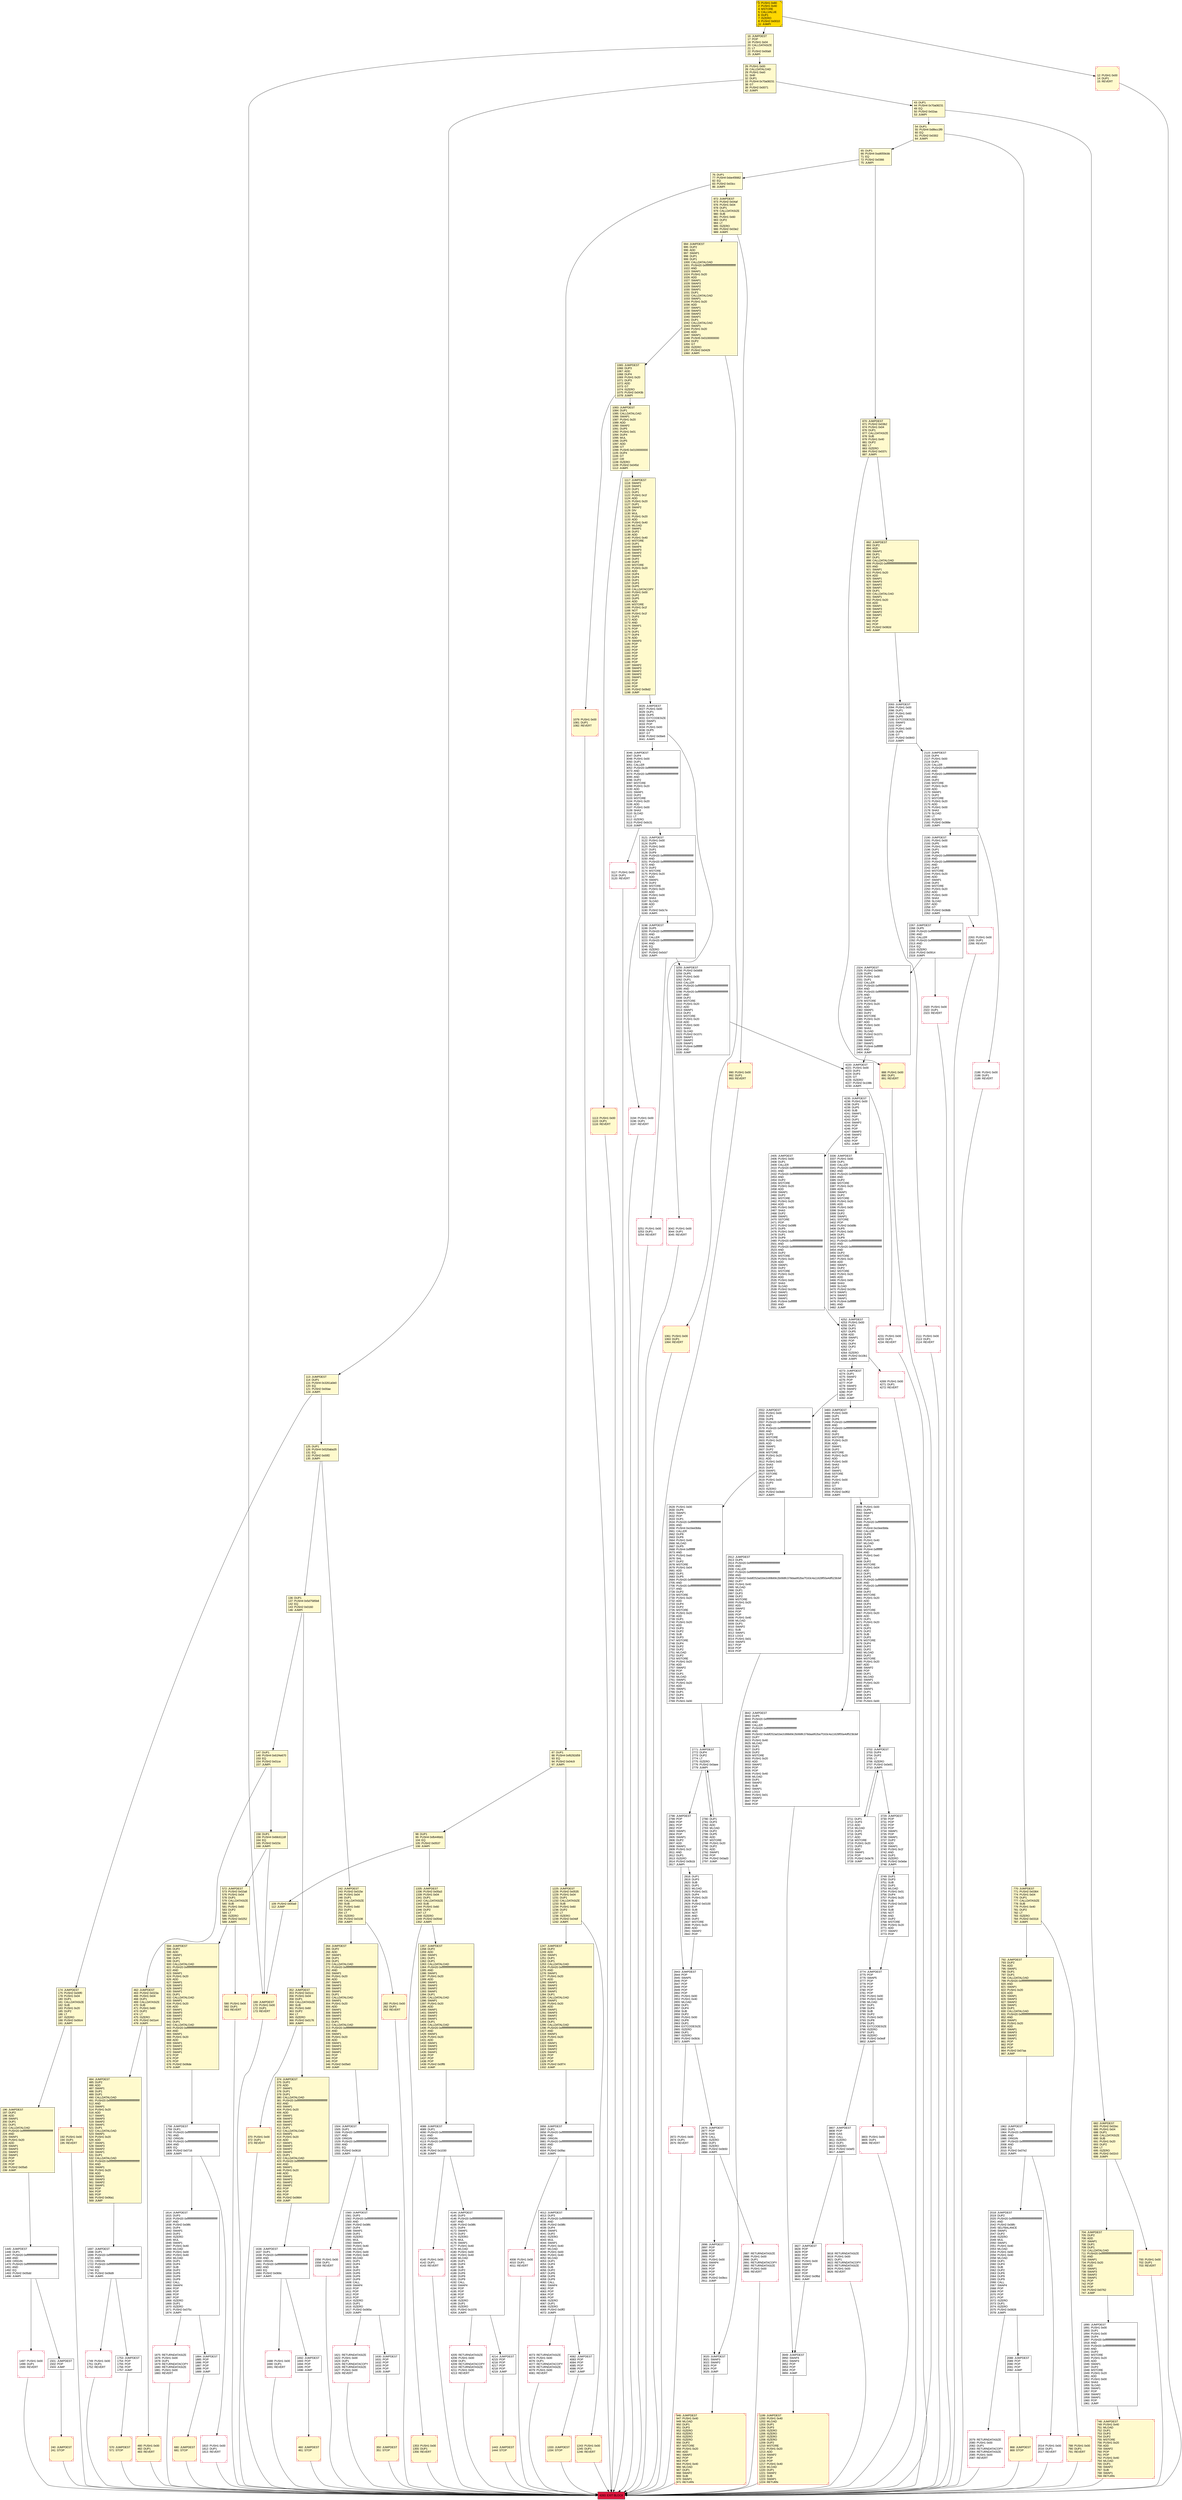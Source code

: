 digraph G {
bgcolor=transparent rankdir=UD;
node [shape=box style=filled color=black fillcolor=white fontname=arial fontcolor=black];
594 [label="594: JUMPDEST\l595: DUP2\l596: ADD\l597: SWAP1\l598: DUP1\l599: DUP1\l600: CALLDATALOAD\l601: PUSH20 0xffffffffffffffffffffffffffffffffffffffff\l622: AND\l623: SWAP1\l624: PUSH1 0x20\l626: ADD\l627: SWAP1\l628: SWAP3\l629: SWAP2\l630: SWAP1\l631: DUP1\l632: CALLDATALOAD\l633: SWAP1\l634: PUSH1 0x20\l636: ADD\l637: SWAP1\l638: SWAP3\l639: SWAP2\l640: SWAP1\l641: DUP1\l642: CALLDATALOAD\l643: PUSH20 0xffffffffffffffffffffffffffffffffffffffff\l664: AND\l665: SWAP1\l666: PUSH1 0x20\l668: ADD\l669: SWAP1\l670: SWAP3\l671: SWAP2\l672: SWAP1\l673: POP\l674: POP\l675: POP\l676: PUSH2 0x06de\l679: JUMP\l" fillcolor=lemonchiffon ];
2079 [label="2079: RETURNDATASIZE\l2080: PUSH1 0x00\l2082: DUP1\l2083: RETURNDATACOPY\l2084: RETURNDATASIZE\l2085: PUSH1 0x00\l2087: REVERT\l" shape=Msquare color=crimson ];
136 [label="136: DUP1\l137: PUSH4 0x5d7585b8\l142: EQ\l143: PUSH2 0x0160\l146: JUMPI\l" fillcolor=lemonchiffon ];
374 [label="374: JUMPDEST\l375: DUP2\l376: ADD\l377: SWAP1\l378: DUP1\l379: DUP1\l380: CALLDATALOAD\l381: PUSH20 0xffffffffffffffffffffffffffffffffffffffff\l402: AND\l403: SWAP1\l404: PUSH1 0x20\l406: ADD\l407: SWAP1\l408: SWAP3\l409: SWAP2\l410: SWAP1\l411: DUP1\l412: CALLDATALOAD\l413: SWAP1\l414: PUSH1 0x20\l416: ADD\l417: SWAP1\l418: SWAP3\l419: SWAP2\l420: SWAP1\l421: DUP1\l422: CALLDATALOAD\l423: PUSH20 0xffffffffffffffffffffffffffffffffffffffff\l444: AND\l445: SWAP1\l446: PUSH1 0x20\l448: ADD\l449: SWAP1\l450: SWAP3\l451: SWAP2\l452: SWAP1\l453: POP\l454: POP\l455: POP\l456: PUSH2 0x0664\l459: JUMP\l" fillcolor=lemonchiffon ];
2818 [label="2818: DUP1\l2819: DUP3\l2820: SUB\l2821: DUP1\l2822: MLOAD\l2823: PUSH1 0x01\l2825: DUP4\l2826: PUSH1 0x20\l2828: SUB\l2829: PUSH2 0x0100\l2832: EXP\l2833: SUB\l2834: NOT\l2835: AND\l2836: DUP2\l2837: MSTORE\l2838: PUSH1 0x20\l2840: ADD\l2841: SWAP2\l2842: POP\l" ];
4008 [label="4008: PUSH1 0x00\l4010: DUP1\l4011: REVERT\l" shape=Msquare color=crimson ];
4269 [label="4269: PUSH1 0x00\l4271: DUP1\l4272: REVERT\l" shape=Msquare color=crimson ];
1117 [label="1117: JUMPDEST\l1118: SWAP2\l1119: SWAP1\l1120: DUP1\l1121: DUP1\l1122: PUSH1 0x1f\l1124: ADD\l1125: PUSH1 0x20\l1127: DUP1\l1128: SWAP2\l1129: DIV\l1130: MUL\l1131: PUSH1 0x20\l1133: ADD\l1134: PUSH1 0x40\l1136: MLOAD\l1137: SWAP1\l1138: DUP2\l1139: ADD\l1140: PUSH1 0x40\l1142: MSTORE\l1143: DUP1\l1144: SWAP4\l1145: SWAP3\l1146: SWAP2\l1147: SWAP1\l1148: DUP2\l1149: DUP2\l1150: MSTORE\l1151: PUSH1 0x20\l1153: ADD\l1154: DUP4\l1155: DUP4\l1156: DUP1\l1157: DUP3\l1158: DUP5\l1159: CALLDATACOPY\l1160: PUSH1 0x00\l1162: DUP2\l1163: DUP5\l1164: ADD\l1165: MSTORE\l1166: PUSH1 0x1f\l1168: NOT\l1169: PUSH1 0x1f\l1171: DUP3\l1172: ADD\l1173: AND\l1174: SWAP1\l1175: POP\l1176: DUP1\l1177: DUP4\l1178: ADD\l1179: SWAP3\l1180: POP\l1181: POP\l1182: POP\l1183: POP\l1184: POP\l1185: POP\l1186: POP\l1187: SWAP2\l1188: SWAP3\l1189: SWAP2\l1190: SWAP3\l1191: SWAP1\l1192: POP\l1193: POP\l1194: POP\l1195: PUSH2 0x0bd2\l1198: JUMP\l" fillcolor=lemonchiffon ];
1630 [label="1630: JUMPDEST\l1631: POP\l1632: POP\l1633: POP\l1634: POP\l1635: JUMP\l" ];
1884 [label="1884: JUMPDEST\l1885: POP\l1886: POP\l1887: POP\l1888: POP\l1889: JUMP\l" ];
3251 [label="3251: PUSH1 0x00\l3253: DUP1\l3254: REVERT\l" shape=Msquare color=crimson ];
770 [label="770: JUMPDEST\l771: PUSH2 0x0364\l774: PUSH1 0x04\l776: DUP1\l777: CALLDATASIZE\l778: SUB\l779: PUSH1 0x40\l781: DUP2\l782: LT\l783: ISZERO\l784: PUSH2 0x0318\l787: JUMPI\l" fillcolor=lemonchiffon ];
352 [label="352: JUMPDEST\l353: PUSH2 0x01cc\l356: PUSH1 0x04\l358: DUP1\l359: CALLDATASIZE\l360: SUB\l361: PUSH1 0x60\l363: DUP2\l364: LT\l365: ISZERO\l366: PUSH2 0x0176\l369: JUMPI\l" fillcolor=lemonchiffon ];
1504 [label="1504: JUMPDEST\l1505: DUP1\l1506: PUSH20 0xffffffffffffffffffffffffffffffffffffffff\l1527: AND\l1528: ORIGIN\l1529: PUSH20 0xffffffffffffffffffffffffffffffffffffffff\l1550: AND\l1551: EQ\l1552: PUSH2 0x0618\l1555: JUMPI\l" ];
0 [label="0: PUSH1 0x80\l2: PUSH1 0x40\l4: MSTORE\l5: CALLVALUE\l6: DUP1\l7: ISZERO\l8: PUSH2 0x0010\l11: JUMPI\l" fillcolor=lemonchiffon shape=Msquare fillcolor=gold ];
700 [label="700: PUSH1 0x00\l702: DUP1\l703: REVERT\l" fillcolor=lemonchiffon shape=Msquare color=crimson ];
2115 [label="2115: JUMPDEST\l2116: DUP4\l2117: PUSH1 0x00\l2119: DUP1\l2120: CALLER\l2121: PUSH20 0xffffffffffffffffffffffffffffffffffffffff\l2142: AND\l2143: PUSH20 0xffffffffffffffffffffffffffffffffffffffff\l2164: AND\l2165: DUP2\l2166: MSTORE\l2167: PUSH1 0x20\l2169: ADD\l2170: SWAP1\l2171: DUP2\l2172: MSTORE\l2173: PUSH1 0x20\l2175: ADD\l2176: PUSH1 0x00\l2178: SHA3\l2179: SLOAD\l2180: LT\l2181: ISZERO\l2182: PUSH2 0x088e\l2185: JUMPI\l" ];
1335 [label="1335: JUMPDEST\l1336: PUSH2 0x05a3\l1339: PUSH1 0x04\l1341: DUP1\l1342: CALLDATASIZE\l1343: SUB\l1344: PUSH1 0x60\l1346: DUP2\l1347: LT\l1348: ISZERO\l1349: PUSH2 0x054d\l1352: JUMPI\l" fillcolor=lemonchiffon ];
4231 [label="4231: PUSH1 0x00\l4233: DUP1\l4234: REVERT\l" shape=Msquare color=crimson ];
2780 [label="2780: DUP1\l2781: DUP3\l2782: ADD\l2783: MLOAD\l2784: DUP2\l2785: DUP5\l2786: ADD\l2787: MSTORE\l2788: PUSH1 0x20\l2790: DUP2\l2791: ADD\l2792: SWAP1\l2793: POP\l2794: PUSH2 0x0ad3\l2797: JUMP\l" ];
65 [label="65: DUP1\l66: PUSH4 0xa9059cbb\l71: EQ\l72: PUSH2 0x0366\l75: JUMPI\l" fillcolor=lemonchiffon ];
2186 [label="2186: PUSH1 0x00\l2188: DUP1\l2189: REVERT\l" shape=Msquare color=crimson ];
3729 [label="3729: JUMPDEST\l3730: POP\l3731: POP\l3732: POP\l3733: POP\l3734: SWAP1\l3735: POP\l3736: SWAP1\l3737: DUP2\l3738: ADD\l3739: SWAP1\l3740: PUSH1 0x1f\l3742: AND\l3743: DUP1\l3744: ISZERO\l3745: PUSH2 0x0ebe\l3748: JUMPI\l" ];
109 [label="109: PUSH2 0x00a9\l112: JUMP\l" fillcolor=lemonchiffon ];
2018 [label="2018: JUMPDEST\l2019: DUP2\l2020: PUSH20 0xffffffffffffffffffffffffffffffffffffffff\l2041: AND\l2042: PUSH2 0x08fc\l2045: SELFBALANCE\l2046: SWAP1\l2047: DUP2\l2048: ISZERO\l2049: MUL\l2050: SWAP1\l2051: PUSH1 0x40\l2053: MLOAD\l2054: PUSH1 0x00\l2056: PUSH1 0x40\l2058: MLOAD\l2059: DUP1\l2060: DUP4\l2061: SUB\l2062: DUP2\l2063: DUP6\l2064: DUP9\l2065: DUP9\l2066: CALL\l2067: SWAP4\l2068: POP\l2069: POP\l2070: POP\l2071: POP\l2072: ISZERO\l2073: DUP1\l2074: ISZERO\l2075: PUSH2 0x0828\l2078: JUMPI\l" ];
3711 [label="3711: DUP1\l3712: DUP3\l3713: ADD\l3714: MLOAD\l3715: DUP2\l3716: DUP5\l3717: ADD\l3718: MSTORE\l3719: PUSH1 0x20\l3721: DUP2\l3722: ADD\l3723: SWAP1\l3724: POP\l3725: PUSH2 0x0e76\l3728: JUMP\l" ];
1758 [label="1758: JUMPDEST\l1759: DUP1\l1760: PUSH20 0xffffffffffffffffffffffffffffffffffffffff\l1781: AND\l1782: ORIGIN\l1783: PUSH20 0xffffffffffffffffffffffffffffffffffffffff\l1804: AND\l1805: EQ\l1806: PUSH2 0x0716\l1809: JUMPI\l" ];
994 [label="994: JUMPDEST\l995: DUP2\l996: ADD\l997: SWAP1\l998: DUP1\l999: DUP1\l1000: CALLDATALOAD\l1001: PUSH20 0xffffffffffffffffffffffffffffffffffffffff\l1022: AND\l1023: SWAP1\l1024: PUSH1 0x20\l1026: ADD\l1027: SWAP1\l1028: SWAP3\l1029: SWAP2\l1030: SWAP1\l1031: DUP1\l1032: CALLDATALOAD\l1033: SWAP1\l1034: PUSH1 0x20\l1036: ADD\l1037: SWAP1\l1038: SWAP3\l1039: SWAP2\l1040: SWAP1\l1041: DUP1\l1042: CALLDATALOAD\l1043: SWAP1\l1044: PUSH1 0x20\l1046: ADD\l1047: SWAP1\l1048: PUSH5 0x0100000000\l1054: DUP2\l1055: GT\l1056: ISZERO\l1057: PUSH2 0x0429\l1060: JUMPI\l" fillcolor=lemonchiffon ];
3774 [label="3774: JUMPDEST\l3775: POP\l3776: SWAP5\l3777: POP\l3778: POP\l3779: POP\l3780: POP\l3781: POP\l3782: PUSH1 0x00\l3784: PUSH1 0x40\l3786: MLOAD\l3787: DUP1\l3788: DUP4\l3789: SUB\l3790: DUP2\l3791: PUSH1 0x00\l3793: DUP8\l3794: DUP1\l3795: EXTCODESIZE\l3796: ISZERO\l3797: DUP1\l3798: ISZERO\l3799: PUSH2 0x0edf\l3802: JUMPI\l" ];
1443 [label="1443: JUMPDEST\l1444: STOP\l" fillcolor=lemonchiffon shape=Msquare color=crimson ];
1753 [label="1753: JUMPDEST\l1754: POP\l1755: POP\l1756: POP\l1757: JUMP\l" ];
4214 [label="4214: JUMPDEST\l4215: POP\l4216: POP\l4217: POP\l4218: POP\l4219: JUMP\l" ];
1688 [label="1688: PUSH1 0x00\l1690: DUP1\l1691: REVERT\l" shape=Msquare color=crimson ];
1225 [label="1225: JUMPDEST\l1226: PUSH2 0x0535\l1229: PUSH1 0x04\l1231: DUP1\l1232: CALLDATASIZE\l1233: SUB\l1234: PUSH1 0x60\l1236: DUP2\l1237: LT\l1238: ISZERO\l1239: PUSH2 0x04df\l1242: JUMPI\l" fillcolor=lemonchiffon ];
3336 [label="3336: JUMPDEST\l3337: PUSH1 0x00\l3339: DUP1\l3340: CALLER\l3341: PUSH20 0xffffffffffffffffffffffffffffffffffffffff\l3362: AND\l3363: PUSH20 0xffffffffffffffffffffffffffffffffffffffff\l3384: AND\l3385: DUP2\l3386: MSTORE\l3387: PUSH1 0x20\l3389: ADD\l3390: SWAP1\l3391: DUP2\l3392: MSTORE\l3393: PUSH1 0x20\l3395: ADD\l3396: PUSH1 0x00\l3398: SHA3\l3399: DUP2\l3400: SWAP1\l3401: SSTORE\l3402: POP\l3403: PUSH2 0x0d9b\l3406: DUP5\l3407: PUSH1 0x00\l3409: DUP1\l3410: DUP9\l3411: PUSH20 0xffffffffffffffffffffffffffffffffffffffff\l3432: AND\l3433: PUSH20 0xffffffffffffffffffffffffffffffffffffffff\l3454: AND\l3455: DUP2\l3456: MSTORE\l3457: PUSH1 0x20\l3459: ADD\l3460: SWAP1\l3461: DUP2\l3462: MSTORE\l3463: PUSH1 0x20\l3465: ADD\l3466: PUSH1 0x00\l3468: SHA3\l3469: SLOAD\l3470: PUSH2 0x109c\l3473: SWAP1\l3474: SWAP2\l3475: SWAP1\l3476: PUSH4 0xffffffff\l3481: AND\l3482: JUMP\l" ];
2896 [label="2896: JUMPDEST\l2897: POP\l2898: POP\l2899: POP\l2900: POP\l2901: PUSH1 0x00\l2903: SWAP4\l2904: POP\l2905: POP\l2906: POP\l2907: POP\l2908: PUSH2 0x0bcc\l2911: JUMP\l" ];
3827 [label="3827: JUMPDEST\l3828: POP\l3829: POP\l3830: POP\l3831: POP\l3832: PUSH1 0x00\l3834: SWAP3\l3835: POP\l3836: POP\l3837: POP\l3838: PUSH2 0x0f6d\l3841: JUMP\l" ];
680 [label="680: JUMPDEST\l681: STOP\l" fillcolor=lemonchiffon shape=Msquare color=crimson ];
3255 [label="3255: JUMPDEST\l3256: PUSH2 0x0d08\l3259: DUP5\l3260: PUSH1 0x00\l3262: DUP1\l3263: CALLER\l3264: PUSH20 0xffffffffffffffffffffffffffffffffffffffff\l3285: AND\l3286: PUSH20 0xffffffffffffffffffffffffffffffffffffffff\l3307: AND\l3308: DUP2\l3309: MSTORE\l3310: PUSH1 0x20\l3312: ADD\l3313: SWAP1\l3314: DUP2\l3315: MSTORE\l3316: PUSH1 0x20\l3318: ADD\l3319: PUSH1 0x00\l3321: SHA3\l3322: SLOAD\l3323: PUSH2 0x107c\l3326: SWAP1\l3327: SWAP2\l3328: SWAP1\l3329: PUSH4 0xffffffff\l3334: AND\l3335: JUMP\l" ];
98 [label="98: DUP1\l99: PUSH4 0xfb44fdd1\l104: EQ\l105: PUSH2 0x0537\l108: JUMPI\l" fillcolor=lemonchiffon ];
480 [label="480: PUSH1 0x00\l482: DUP1\l483: REVERT\l" fillcolor=lemonchiffon shape=Msquare color=crimson ];
3042 [label="3042: PUSH1 0x00\l3044: DUP1\l3045: REVERT\l" shape=Msquare color=crimson ];
1875 [label="1875: RETURNDATASIZE\l1876: PUSH1 0x00\l1878: DUP1\l1879: RETURNDATACOPY\l1880: RETURNDATASIZE\l1881: PUSH1 0x00\l1883: REVERT\l" shape=Msquare color=crimson ];
3483 [label="3483: JUMPDEST\l3484: PUSH1 0x00\l3486: DUP1\l3487: DUP8\l3488: PUSH20 0xffffffffffffffffffffffffffffffffffffffff\l3509: AND\l3510: PUSH20 0xffffffffffffffffffffffffffffffffffffffff\l3531: AND\l3532: DUP2\l3533: MSTORE\l3534: PUSH1 0x20\l3536: ADD\l3537: SWAP1\l3538: DUP2\l3539: MSTORE\l3540: PUSH1 0x20\l3542: ADD\l3543: PUSH1 0x00\l3545: SHA3\l3546: DUP2\l3547: SWAP1\l3548: SSTORE\l3549: POP\l3550: PUSH1 0x00\l3552: DUP2\l3553: GT\l3554: ISZERO\l3555: PUSH2 0x0f02\l3558: JUMPI\l" ];
682 [label="682: JUMPDEST\l683: PUSH2 0x02ec\l686: PUSH1 0x04\l688: DUP1\l689: CALLDATASIZE\l690: SUB\l691: PUSH1 0x20\l693: DUP2\l694: LT\l695: ISZERO\l696: PUSH2 0x02c0\l699: JUMPI\l" fillcolor=lemonchiffon ];
2912 [label="2912: JUMPDEST\l2913: DUP5\l2914: PUSH20 0xffffffffffffffffffffffffffffffffffffffff\l2935: AND\l2936: CALLER\l2937: PUSH20 0xffffffffffffffffffffffffffffffffffffffff\l2958: AND\l2959: PUSH32 0xddf252ad1be2c89b69c2b068fc378daa952ba7f163c4a11628f55a4df523b3ef\l2992: DUP7\l2993: PUSH1 0x40\l2995: MLOAD\l2996: DUP1\l2997: DUP3\l2998: DUP2\l2999: MSTORE\l3000: PUSH1 0x20\l3002: ADD\l3003: SWAP2\l3004: POP\l3005: POP\l3006: PUSH1 0x40\l3008: MLOAD\l3009: DUP1\l3010: SWAP2\l3011: SUB\l3012: SWAP1\l3013: LOG3\l3014: PUSH1 0x01\l3016: SWAP3\l3017: POP\l3018: POP\l3019: POP\l" ];
1621 [label="1621: RETURNDATASIZE\l1622: PUSH1 0x00\l1624: DUP1\l1625: RETURNDATACOPY\l1626: RETURNDATASIZE\l1627: PUSH1 0x00\l1629: REVERT\l" shape=Msquare color=crimson ];
76 [label="76: DUP1\l77: PUSH4 0xbe45fd62\l82: EQ\l83: PUSH2 0x03cc\l86: JUMPI\l" fillcolor=lemonchiffon ];
2093 [label="2093: JUMPDEST\l2094: PUSH1 0x00\l2096: DUP1\l2097: PUSH1 0x60\l2099: DUP5\l2100: EXTCODESIZE\l2101: SWAP2\l2102: POP\l2103: PUSH1 0x00\l2105: DUP5\l2106: GT\l2107: PUSH2 0x0843\l2110: JUMPI\l" ];
2190 [label="2190: JUMPDEST\l2191: PUSH1 0x00\l2193: DUP5\l2194: PUSH1 0x00\l2196: DUP1\l2197: DUP9\l2198: PUSH20 0xffffffffffffffffffffffffffffffffffffffff\l2219: AND\l2220: PUSH20 0xffffffffffffffffffffffffffffffffffffffff\l2241: AND\l2242: DUP2\l2243: MSTORE\l2244: PUSH1 0x20\l2246: ADD\l2247: SWAP1\l2248: DUP2\l2249: MSTORE\l2250: PUSH1 0x20\l2252: ADD\l2253: PUSH1 0x00\l2255: SHA3\l2256: SLOAD\l2257: ADD\l2258: GT\l2259: PUSH2 0x08db\l2262: JUMPI\l" ];
3121 [label="3121: JUMPDEST\l3122: PUSH1 0x00\l3124: DUP5\l3125: PUSH1 0x00\l3127: DUP1\l3128: DUP9\l3129: PUSH20 0xffffffffffffffffffffffffffffffffffffffff\l3150: AND\l3151: PUSH20 0xffffffffffffffffffffffffffffffffffffffff\l3172: AND\l3173: DUP2\l3174: MSTORE\l3175: PUSH1 0x20\l3177: ADD\l3178: SWAP1\l3179: DUP2\l3180: MSTORE\l3181: PUSH1 0x20\l3183: ADD\l3184: PUSH1 0x00\l3186: SHA3\l3187: SLOAD\l3188: ADD\l3189: GT\l3190: PUSH2 0x0c7e\l3193: JUMPI\l" ];
460 [label="460: JUMPDEST\l461: STOP\l" fillcolor=lemonchiffon shape=Msquare color=crimson ];
43 [label="43: DUP1\l44: PUSH4 0x70a08231\l49: EQ\l50: PUSH2 0x02aa\l53: JUMPI\l" fillcolor=lemonchiffon ];
2887 [label="2887: RETURNDATASIZE\l2888: PUSH1 0x00\l2890: DUP1\l2891: RETURNDATACOPY\l2892: RETURNDATASIZE\l2893: PUSH1 0x00\l2895: REVERT\l" shape=Msquare color=crimson ];
748 [label="748: JUMPDEST\l749: PUSH1 0x40\l751: MLOAD\l752: DUP1\l753: DUP3\l754: DUP2\l755: MSTORE\l756: PUSH1 0x20\l758: ADD\l759: SWAP2\l760: POP\l761: POP\l762: PUSH1 0x40\l764: MLOAD\l765: DUP1\l766: SWAP2\l767: SUB\l768: SWAP1\l769: RETURN\l" fillcolor=lemonchiffon shape=Msquare color=crimson ];
192 [label="192: PUSH1 0x00\l194: DUP1\l195: REVERT\l" fillcolor=lemonchiffon shape=Msquare color=crimson ];
3807 [label="3807: JUMPDEST\l3808: POP\l3809: GAS\l3810: CALL\l3811: ISZERO\l3812: DUP1\l3813: ISZERO\l3814: PUSH2 0x0ef3\l3817: JUMPI\l" ];
1697 [label="1697: JUMPDEST\l1698: DUP1\l1699: PUSH20 0xffffffffffffffffffffffffffffffffffffffff\l1720: AND\l1721: ORIGIN\l1722: PUSH20 0xffffffffffffffffffffffffffffffffffffffff\l1743: AND\l1744: EQ\l1745: PUSH2 0x06d9\l1748: JUMPI\l" ];
240 [label="240: JUMPDEST\l241: STOP\l" fillcolor=lemonchiffon shape=Msquare color=crimson ];
174 [label="174: JUMPDEST\l175: PUSH2 0x00f0\l178: PUSH1 0x04\l180: DUP1\l181: CALLDATASIZE\l182: SUB\l183: PUSH1 0x20\l185: DUP2\l186: LT\l187: ISZERO\l188: PUSH2 0x00c4\l191: JUMPI\l" fillcolor=lemonchiffon ];
870 [label="870: JUMPDEST\l871: PUSH2 0x03b2\l874: PUSH1 0x04\l876: DUP1\l877: CALLDATASIZE\l878: SUB\l879: PUSH1 0x40\l881: DUP2\l882: LT\l883: ISZERO\l884: PUSH2 0x037c\l887: JUMPI\l" fillcolor=lemonchiffon ];
2843 [label="2843: JUMPDEST\l2844: POP\l2845: SWAP5\l2846: POP\l2847: POP\l2848: POP\l2849: POP\l2850: POP\l2851: PUSH1 0x00\l2853: PUSH1 0x40\l2855: MLOAD\l2856: DUP1\l2857: DUP4\l2858: SUB\l2859: DUP2\l2860: PUSH1 0x00\l2862: DUP8\l2863: DUP1\l2864: EXTCODESIZE\l2865: ISZERO\l2866: DUP1\l2867: ISZERO\l2868: PUSH2 0x0b3c\l2871: JUMPI\l" ];
1749 [label="1749: PUSH1 0x00\l1751: DUP1\l1752: REVERT\l" shape=Msquare color=crimson ];
2263 [label="2263: PUSH1 0x00\l2265: DUP1\l2266: REVERT\l" shape=Msquare color=crimson ];
2405 [label="2405: JUMPDEST\l2406: PUSH1 0x00\l2408: DUP1\l2409: CALLER\l2410: PUSH20 0xffffffffffffffffffffffffffffffffffffffff\l2431: AND\l2432: PUSH20 0xffffffffffffffffffffffffffffffffffffffff\l2453: AND\l2454: DUP2\l2455: MSTORE\l2456: PUSH1 0x20\l2458: ADD\l2459: SWAP1\l2460: DUP2\l2461: MSTORE\l2462: PUSH1 0x20\l2464: ADD\l2465: PUSH1 0x00\l2467: SHA3\l2468: DUP2\l2469: SWAP1\l2470: SSTORE\l2471: POP\l2472: PUSH2 0x09f8\l2475: DUP5\l2476: PUSH1 0x00\l2478: DUP1\l2479: DUP9\l2480: PUSH20 0xffffffffffffffffffffffffffffffffffffffff\l2501: AND\l2502: PUSH20 0xffffffffffffffffffffffffffffffffffffffff\l2523: AND\l2524: DUP2\l2525: MSTORE\l2526: PUSH1 0x20\l2528: ADD\l2529: SWAP1\l2530: DUP2\l2531: MSTORE\l2532: PUSH1 0x20\l2534: ADD\l2535: PUSH1 0x00\l2537: SHA3\l2538: SLOAD\l2539: PUSH2 0x109c\l2542: SWAP1\l2543: SWAP2\l2544: SWAP1\l2545: PUSH4 0xffffffff\l2550: AND\l2551: JUMP\l" ];
4205 [label="4205: RETURNDATASIZE\l4206: PUSH1 0x00\l4208: DUP1\l4209: RETURNDATACOPY\l4210: RETURNDATASIZE\l4211: PUSH1 0x00\l4213: REVERT\l" shape=Msquare color=crimson ];
2876 [label="2876: JUMPDEST\l2877: POP\l2878: GAS\l2879: CALL\l2880: ISZERO\l2881: DUP1\l2882: ISZERO\l2883: PUSH2 0x0b50\l2886: JUMPI\l" ];
1497 [label="1497: PUSH1 0x00\l1499: DUP1\l1500: REVERT\l" shape=Msquare color=crimson ];
4144 [label="4144: JUMPDEST\l4145: DUP3\l4146: PUSH20 0xffffffffffffffffffffffffffffffffffffffff\l4167: AND\l4168: PUSH2 0x08fc\l4171: DUP4\l4172: SWAP1\l4173: DUP2\l4174: ISZERO\l4175: MUL\l4176: SWAP1\l4177: PUSH1 0x40\l4179: MLOAD\l4180: PUSH1 0x00\l4182: PUSH1 0x40\l4184: MLOAD\l4185: DUP1\l4186: DUP4\l4187: SUB\l4188: DUP2\l4189: DUP6\l4190: DUP9\l4191: DUP9\l4192: CALL\l4193: SWAP4\l4194: POP\l4195: POP\l4196: POP\l4197: POP\l4198: ISZERO\l4199: DUP1\l4200: ISZERO\l4201: PUSH2 0x1076\l4204: JUMPI\l" ];
26 [label="26: PUSH1 0x00\l28: CALLDATALOAD\l29: PUSH1 0xe0\l31: SHR\l32: DUP1\l33: PUSH4 0x70a08231\l38: GT\l39: PUSH2 0x0071\l42: JUMPI\l" fillcolor=lemonchiffon ];
264 [label="264: JUMPDEST\l265: DUP2\l266: ADD\l267: SWAP1\l268: DUP1\l269: DUP1\l270: CALLDATALOAD\l271: PUSH20 0xffffffffffffffffffffffffffffffffffffffff\l292: AND\l293: SWAP1\l294: PUSH1 0x20\l296: ADD\l297: SWAP1\l298: SWAP3\l299: SWAP2\l300: SWAP1\l301: DUP1\l302: CALLDATALOAD\l303: SWAP1\l304: PUSH1 0x20\l306: ADD\l307: SWAP1\l308: SWAP3\l309: SWAP2\l310: SWAP1\l311: DUP1\l312: CALLDATALOAD\l313: PUSH20 0xffffffffffffffffffffffffffffffffffffffff\l334: AND\l335: SWAP1\l336: PUSH1 0x20\l338: ADD\l339: SWAP1\l340: SWAP3\l341: SWAP2\l342: SWAP1\l343: POP\l344: POP\l345: POP\l346: PUSH2 0x05e0\l349: JUMP\l" fillcolor=lemonchiffon ];
1243 [label="1243: PUSH1 0x00\l1245: DUP1\l1246: REVERT\l" fillcolor=lemonchiffon shape=Msquare color=crimson ];
3803 [label="3803: PUSH1 0x00\l3805: DUP1\l3806: REVERT\l" shape=Msquare color=crimson ];
1692 [label="1692: JUMPDEST\l1693: POP\l1694: POP\l1695: POP\l1696: JUMP\l" ];
990 [label="990: PUSH1 0x00\l992: DUP1\l993: REVERT\l" fillcolor=lemonchiffon shape=Msquare color=crimson ];
2014 [label="2014: PUSH1 0x00\l2016: DUP1\l2017: REVERT\l" shape=Msquare color=crimson ];
3949 [label="3949: JUMPDEST\l3950: SWAP4\l3951: SWAP3\l3952: POP\l3953: POP\l3954: POP\l3955: JUMP\l" ];
3046 [label="3046: JUMPDEST\l3047: DUP4\l3048: PUSH1 0x00\l3050: DUP1\l3051: CALLER\l3052: PUSH20 0xffffffffffffffffffffffffffffffffffffffff\l3073: AND\l3074: PUSH20 0xffffffffffffffffffffffffffffffffffffffff\l3095: AND\l3096: DUP2\l3097: MSTORE\l3098: PUSH1 0x20\l3100: ADD\l3101: SWAP1\l3102: DUP2\l3103: MSTORE\l3104: PUSH1 0x20\l3106: ADD\l3107: PUSH1 0x00\l3109: SHA3\l3110: SLOAD\l3111: LT\l3112: ISZERO\l3113: PUSH2 0x0c31\l3116: JUMPI\l" ];
4012 [label="4012: JUMPDEST\l4013: DUP3\l4014: PUSH20 0xffffffffffffffffffffffffffffffffffffffff\l4035: AND\l4036: PUSH2 0x08fc\l4039: DUP4\l4040: SWAP1\l4041: DUP2\l4042: ISZERO\l4043: MUL\l4044: SWAP1\l4045: PUSH1 0x40\l4047: MLOAD\l4048: PUSH1 0x00\l4050: PUSH1 0x40\l4052: MLOAD\l4053: DUP1\l4054: DUP4\l4055: SUB\l4056: DUP2\l4057: DUP6\l4058: DUP9\l4059: DUP9\l4060: CALL\l4061: SWAP4\l4062: POP\l4063: POP\l4064: POP\l4065: POP\l4066: ISZERO\l4067: DUP1\l4068: ISZERO\l4069: PUSH2 0x0ff2\l4072: JUMPI\l" ];
572 [label="572: JUMPDEST\l573: PUSH2 0x02a8\l576: PUSH1 0x04\l578: DUP1\l579: CALLDATASIZE\l580: SUB\l581: PUSH1 0x60\l583: DUP2\l584: LT\l585: ISZERO\l586: PUSH2 0x0252\l589: JUMPI\l" fillcolor=lemonchiffon ];
147 [label="147: DUP1\l148: PUSH4 0x61f4e670\l153: EQ\l154: PUSH2 0x01ce\l157: JUMPI\l" fillcolor=lemonchiffon ];
1061 [label="1061: PUSH1 0x00\l1063: DUP1\l1064: REVERT\l" fillcolor=lemonchiffon shape=Msquare color=crimson ];
4220 [label="4220: JUMPDEST\l4221: PUSH1 0x00\l4223: DUP3\l4224: DUP3\l4225: GT\l4226: ISZERO\l4227: PUSH2 0x108b\l4230: JUMPI\l" ];
113 [label="113: JUMPDEST\l114: DUP1\l115: PUSH4 0x3261a0e0\l120: EQ\l121: PUSH2 0x00ae\l124: JUMPI\l" fillcolor=lemonchiffon ];
3117 [label="3117: PUSH1 0x00\l3119: DUP1\l3120: REVERT\l" shape=Msquare color=crimson ];
704 [label="704: JUMPDEST\l705: DUP2\l706: ADD\l707: SWAP1\l708: DUP1\l709: DUP1\l710: CALLDATALOAD\l711: PUSH20 0xffffffffffffffffffffffffffffffffffffffff\l732: AND\l733: SWAP1\l734: PUSH1 0x20\l736: ADD\l737: SWAP1\l738: SWAP3\l739: SWAP2\l740: SWAP1\l741: POP\l742: POP\l743: POP\l744: PUSH2 0x0762\l747: JUMP\l" fillcolor=lemonchiffon ];
4140 [label="4140: PUSH1 0x00\l4142: DUP1\l4143: REVERT\l" shape=Msquare color=crimson ];
946 [label="946: JUMPDEST\l947: PUSH1 0x40\l949: MLOAD\l950: DUP1\l951: DUP3\l952: ISZERO\l953: ISZERO\l954: ISZERO\l955: ISZERO\l956: DUP2\l957: MSTORE\l958: PUSH1 0x20\l960: ADD\l961: SWAP2\l962: POP\l963: POP\l964: PUSH1 0x40\l966: MLOAD\l967: DUP1\l968: SWAP2\l969: SUB\l970: SWAP1\l971: RETURN\l" fillcolor=lemonchiffon shape=Msquare color=crimson ];
2267 [label="2267: JUMPDEST\l2268: DUP5\l2269: PUSH20 0xffffffffffffffffffffffffffffffffffffffff\l2290: AND\l2291: CALLER\l2292: PUSH20 0xffffffffffffffffffffffffffffffffffffffff\l2313: AND\l2314: EQ\l2315: ISZERO\l2316: PUSH2 0x0914\l2319: JUMPI\l" ];
1199 [label="1199: JUMPDEST\l1200: PUSH1 0x40\l1202: MLOAD\l1203: DUP1\l1204: DUP3\l1205: ISZERO\l1206: ISZERO\l1207: ISZERO\l1208: ISZERO\l1209: DUP2\l1210: MSTORE\l1211: PUSH1 0x20\l1213: ADD\l1214: SWAP2\l1215: POP\l1216: POP\l1217: PUSH1 0x40\l1219: MLOAD\l1220: DUP1\l1221: SWAP2\l1222: SUB\l1223: SWAP1\l1224: RETURN\l" fillcolor=lemonchiffon shape=Msquare color=crimson ];
1079 [label="1079: PUSH1 0x00\l1081: DUP1\l1082: REVERT\l" fillcolor=lemonchiffon shape=Msquare color=crimson ];
158 [label="158: DUP1\l159: PUSH4 0x68c6116f\l164: EQ\l165: PUSH2 0x023c\l168: JUMPI\l" fillcolor=lemonchiffon ];
792 [label="792: JUMPDEST\l793: DUP2\l794: ADD\l795: SWAP1\l796: DUP1\l797: DUP1\l798: CALLDATALOAD\l799: PUSH20 0xffffffffffffffffffffffffffffffffffffffff\l820: AND\l821: SWAP1\l822: PUSH1 0x20\l824: ADD\l825: SWAP1\l826: SWAP3\l827: SWAP2\l828: SWAP1\l829: DUP1\l830: CALLDATALOAD\l831: PUSH20 0xffffffffffffffffffffffffffffffffffffffff\l852: AND\l853: SWAP1\l854: PUSH1 0x20\l856: ADD\l857: SWAP1\l858: SWAP3\l859: SWAP2\l860: SWAP1\l861: POP\l862: POP\l863: POP\l864: PUSH2 0x07aa\l867: JUMP\l" fillcolor=lemonchiffon ];
2872 [label="2872: PUSH1 0x00\l2874: DUP1\l2875: REVERT\l" shape=Msquare color=crimson ];
16 [label="16: JUMPDEST\l17: POP\l18: PUSH1 0x04\l20: CALLDATASIZE\l21: LT\l22: PUSH2 0x00a9\l25: JUMPI\l" fillcolor=lemonchiffon ];
2111 [label="2111: PUSH1 0x00\l2113: DUP1\l2114: REVERT\l" shape=Msquare color=crimson ];
1333 [label="1333: JUMPDEST\l1334: STOP\l" fillcolor=lemonchiffon shape=Msquare color=crimson ];
242 [label="242: JUMPDEST\l243: PUSH2 0x015e\l246: PUSH1 0x04\l248: DUP1\l249: CALLDATASIZE\l250: SUB\l251: PUSH1 0x60\l253: DUP2\l254: LT\l255: ISZERO\l256: PUSH2 0x0108\l259: JUMPI\l" fillcolor=lemonchiffon ];
260 [label="260: PUSH1 0x00\l262: DUP1\l263: REVERT\l" fillcolor=lemonchiffon shape=Msquare color=crimson ];
3702 [label="3702: JUMPDEST\l3703: DUP4\l3704: DUP2\l3705: LT\l3706: ISZERO\l3707: PUSH2 0x0e91\l3710: JUMPI\l" ];
169 [label="169: JUMPDEST\l170: PUSH1 0x00\l172: DUP1\l173: REVERT\l" fillcolor=lemonchiffon shape=Msquare color=crimson ];
3956 [label="3956: JUMPDEST\l3957: DUP1\l3958: PUSH20 0xffffffffffffffffffffffffffffffffffffffff\l3979: AND\l3980: ORIGIN\l3981: PUSH20 0xffffffffffffffffffffffffffffffffffffffff\l4002: AND\l4003: EQ\l4004: PUSH2 0x0fac\l4007: JUMPI\l" ];
2771 [label="2771: JUMPDEST\l2772: DUP4\l2773: DUP2\l2774: LT\l2775: ISZERO\l2776: PUSH2 0x0aee\l2779: JUMPI\l" ];
12 [label="12: PUSH1 0x00\l14: DUP1\l15: REVERT\l" fillcolor=lemonchiffon shape=Msquare color=crimson ];
570 [label="570: JUMPDEST\l571: STOP\l" fillcolor=lemonchiffon shape=Msquare color=crimson ];
3749 [label="3749: DUP1\l3750: DUP3\l3751: SUB\l3752: DUP1\l3753: MLOAD\l3754: PUSH1 0x01\l3756: DUP4\l3757: PUSH1 0x20\l3759: SUB\l3760: PUSH2 0x0100\l3763: EXP\l3764: SUB\l3765: NOT\l3766: AND\l3767: DUP2\l3768: MSTORE\l3769: PUSH1 0x20\l3771: ADD\l3772: SWAP2\l3773: POP\l" ];
2320 [label="2320: PUSH1 0x00\l2322: DUP1\l2323: REVERT\l" shape=Msquare color=crimson ];
1810 [label="1810: PUSH1 0x00\l1812: DUP1\l1813: REVERT\l" shape=Msquare color=crimson ];
788 [label="788: PUSH1 0x00\l790: DUP1\l791: REVERT\l" fillcolor=lemonchiffon shape=Msquare color=crimson ];
1556 [label="1556: PUSH1 0x00\l1558: DUP1\l1559: REVERT\l" shape=Msquare color=crimson ];
87 [label="87: DUP1\l88: PUSH4 0xf6292d59\l93: EQ\l94: PUSH2 0x04c9\l97: JUMPI\l" fillcolor=lemonchiffon ];
3842 [label="3842: JUMPDEST\l3843: DUP5\l3844: PUSH20 0xffffffffffffffffffffffffffffffffffffffff\l3865: AND\l3866: CALLER\l3867: PUSH20 0xffffffffffffffffffffffffffffffffffffffff\l3888: AND\l3889: PUSH32 0xddf252ad1be2c89b69c2b068fc378daa952ba7f163c4a11628f55a4df523b3ef\l3922: DUP7\l3923: PUSH1 0x40\l3925: MLOAD\l3926: DUP1\l3927: DUP3\l3928: DUP2\l3929: MSTORE\l3930: PUSH1 0x20\l3932: ADD\l3933: SWAP2\l3934: POP\l3935: POP\l3936: PUSH1 0x40\l3938: MLOAD\l3939: DUP1\l3940: SWAP2\l3941: SUB\l3942: SWAP1\l3943: LOG3\l3944: PUSH1 0x01\l3946: SWAP2\l3947: POP\l3948: POP\l" ];
4283 [label="4283: EXIT BLOCK\l" fillcolor=crimson ];
462 [label="462: JUMPDEST\l463: PUSH2 0x023a\l466: PUSH1 0x04\l468: DUP1\l469: CALLDATASIZE\l470: SUB\l471: PUSH1 0x60\l473: DUP2\l474: LT\l475: ISZERO\l476: PUSH2 0x01e4\l479: JUMPI\l" fillcolor=lemonchiffon ];
4082 [label="4082: JUMPDEST\l4083: POP\l4084: POP\l4085: POP\l4086: POP\l4087: JUMP\l" ];
892 [label="892: JUMPDEST\l893: DUP2\l894: ADD\l895: SWAP1\l896: DUP1\l897: DUP1\l898: CALLDATALOAD\l899: PUSH20 0xffffffffffffffffffffffffffffffffffffffff\l920: AND\l921: SWAP1\l922: PUSH1 0x20\l924: ADD\l925: SWAP1\l926: SWAP3\l927: SWAP2\l928: SWAP1\l929: DUP1\l930: CALLDATALOAD\l931: SWAP1\l932: PUSH1 0x20\l934: ADD\l935: SWAP1\l936: SWAP3\l937: SWAP2\l938: SWAP1\l939: POP\l940: POP\l941: POP\l942: PUSH2 0x082d\l945: JUMP\l" fillcolor=lemonchiffon ];
972 [label="972: JUMPDEST\l973: PUSH2 0x04af\l976: PUSH1 0x04\l978: DUP1\l979: CALLDATASIZE\l980: SUB\l981: PUSH1 0x60\l983: DUP2\l984: LT\l985: ISZERO\l986: PUSH2 0x03e2\l989: JUMPI\l" fillcolor=lemonchiffon ];
2088 [label="2088: JUMPDEST\l2089: POP\l2090: POP\l2091: POP\l2092: JUMP\l" ];
350 [label="350: JUMPDEST\l351: STOP\l" fillcolor=lemonchiffon shape=Msquare color=crimson ];
370 [label="370: PUSH1 0x00\l372: DUP1\l373: REVERT\l" fillcolor=lemonchiffon shape=Msquare color=crimson ];
196 [label="196: JUMPDEST\l197: DUP2\l198: ADD\l199: SWAP1\l200: DUP1\l201: DUP1\l202: CALLDATALOAD\l203: PUSH20 0xffffffffffffffffffffffffffffffffffffffff\l224: AND\l225: SWAP1\l226: PUSH1 0x20\l228: ADD\l229: SWAP1\l230: SWAP3\l231: SWAP2\l232: SWAP1\l233: POP\l234: POP\l235: POP\l236: PUSH2 0x05a5\l239: JUMP\l" fillcolor=lemonchiffon ];
1065 [label="1065: JUMPDEST\l1066: DUP3\l1067: ADD\l1068: DUP4\l1069: PUSH1 0x20\l1071: DUP3\l1072: ADD\l1073: GT\l1074: ISZERO\l1075: PUSH2 0x043b\l1078: JUMPI\l" fillcolor=lemonchiffon ];
4088 [label="4088: JUMPDEST\l4089: DUP1\l4090: PUSH20 0xffffffffffffffffffffffffffffffffffffffff\l4111: AND\l4112: ORIGIN\l4113: PUSH20 0xffffffffffffffffffffffffffffffffffffffff\l4134: AND\l4135: EQ\l4136: PUSH2 0x1030\l4139: JUMPI\l" ];
54 [label="54: DUP1\l55: PUSH4 0x8fecc3f9\l60: EQ\l61: PUSH2 0x0302\l64: JUMPI\l" fillcolor=lemonchiffon ];
888 [label="888: PUSH1 0x00\l890: DUP1\l891: REVERT\l" fillcolor=lemonchiffon shape=Msquare color=crimson ];
3194 [label="3194: PUSH1 0x00\l3196: DUP1\l3197: REVERT\l" shape=Msquare color=crimson ];
4235 [label="4235: JUMPDEST\l4236: PUSH1 0x00\l4238: DUP3\l4239: DUP5\l4240: SUB\l4241: SWAP1\l4242: POP\l4243: DUP1\l4244: SWAP2\l4245: POP\l4246: POP\l4247: SWAP3\l4248: SWAP2\l4249: POP\l4250: POP\l4251: JUMP\l" ];
4273 [label="4273: JUMPDEST\l4274: DUP1\l4275: SWAP2\l4276: POP\l4277: POP\l4278: SWAP3\l4279: SWAP2\l4280: POP\l4281: POP\l4282: JUMP\l" ];
484 [label="484: JUMPDEST\l485: DUP2\l486: ADD\l487: SWAP1\l488: DUP1\l489: DUP1\l490: CALLDATALOAD\l491: PUSH20 0xffffffffffffffffffffffffffffffffffffffff\l512: AND\l513: SWAP1\l514: PUSH1 0x20\l516: ADD\l517: SWAP1\l518: SWAP3\l519: SWAP2\l520: SWAP1\l521: DUP1\l522: CALLDATALOAD\l523: SWAP1\l524: PUSH1 0x20\l526: ADD\l527: SWAP1\l528: SWAP3\l529: SWAP2\l530: SWAP1\l531: DUP1\l532: CALLDATALOAD\l533: PUSH20 0xffffffffffffffffffffffffffffffffffffffff\l554: AND\l555: SWAP1\l556: PUSH1 0x20\l558: ADD\l559: SWAP1\l560: SWAP3\l561: SWAP2\l562: SWAP1\l563: POP\l564: POP\l565: POP\l566: PUSH2 0x06a1\l569: JUMP\l" fillcolor=lemonchiffon ];
1083 [label="1083: JUMPDEST\l1084: DUP1\l1085: CALLDATALOAD\l1086: SWAP1\l1087: PUSH1 0x20\l1089: ADD\l1090: SWAP2\l1091: DUP5\l1092: PUSH1 0x01\l1094: DUP4\l1095: MUL\l1096: DUP5\l1097: ADD\l1098: GT\l1099: PUSH5 0x0100000000\l1105: DUP4\l1106: GT\l1107: OR\l1108: ISZERO\l1109: PUSH2 0x045d\l1112: JUMPI\l" fillcolor=lemonchiffon ];
125 [label="125: DUP1\l126: PUSH4 0x520aba35\l131: EQ\l132: PUSH2 0x00f2\l135: JUMPI\l" fillcolor=lemonchiffon ];
1962 [label="1962: JUMPDEST\l1963: DUP1\l1964: PUSH20 0xffffffffffffffffffffffffffffffffffffffff\l1985: AND\l1986: ORIGIN\l1987: PUSH20 0xffffffffffffffffffffffffffffffffffffffff\l2008: AND\l2009: EQ\l2010: PUSH2 0x07e2\l2013: JUMPI\l" ];
1636 [label="1636: JUMPDEST\l1637: DUP1\l1638: PUSH20 0xffffffffffffffffffffffffffffffffffffffff\l1659: AND\l1660: ORIGIN\l1661: PUSH20 0xffffffffffffffffffffffffffffffffffffffff\l1682: AND\l1683: EQ\l1684: PUSH2 0x069c\l1687: JUMPI\l" ];
2552 [label="2552: JUMPDEST\l2553: PUSH1 0x00\l2555: DUP1\l2556: DUP8\l2557: PUSH20 0xffffffffffffffffffffffffffffffffffffffff\l2578: AND\l2579: PUSH20 0xffffffffffffffffffffffffffffffffffffffff\l2600: AND\l2601: DUP2\l2602: MSTORE\l2603: PUSH1 0x20\l2605: ADD\l2606: SWAP1\l2607: DUP2\l2608: MSTORE\l2609: PUSH1 0x20\l2611: ADD\l2612: PUSH1 0x00\l2614: SHA3\l2615: DUP2\l2616: SWAP1\l2617: SSTORE\l2618: POP\l2619: PUSH1 0x00\l2621: DUP3\l2622: GT\l2623: ISZERO\l2624: PUSH2 0x0b60\l2627: JUMPI\l" ];
3559 [label="3559: PUSH1 0x00\l3561: DUP6\l3562: SWAP1\l3563: POP\l3564: DUP1\l3565: PUSH20 0xffffffffffffffffffffffffffffffffffffffff\l3586: AND\l3587: PUSH4 0xc0ee0b8a\l3592: CALLER\l3593: DUP8\l3594: DUP8\l3595: PUSH1 0x40\l3597: MLOAD\l3598: DUP5\l3599: PUSH4 0xffffffff\l3604: AND\l3605: PUSH1 0xe0\l3607: SHL\l3608: DUP2\l3609: MSTORE\l3610: PUSH1 0x04\l3612: ADD\l3613: DUP1\l3614: DUP5\l3615: PUSH20 0xffffffffffffffffffffffffffffffffffffffff\l3636: AND\l3637: PUSH20 0xffffffffffffffffffffffffffffffffffffffff\l3658: AND\l3659: DUP2\l3660: MSTORE\l3661: PUSH1 0x20\l3663: ADD\l3664: DUP4\l3665: DUP2\l3666: MSTORE\l3667: PUSH1 0x20\l3669: ADD\l3670: DUP1\l3671: PUSH1 0x20\l3673: ADD\l3674: DUP3\l3675: DUP2\l3676: SUB\l3677: DUP3\l3678: MSTORE\l3679: DUP4\l3680: DUP2\l3681: DUP2\l3682: MLOAD\l3683: DUP2\l3684: MSTORE\l3685: PUSH1 0x20\l3687: ADD\l3688: SWAP2\l3689: POP\l3690: DUP1\l3691: MLOAD\l3692: SWAP1\l3693: PUSH1 0x20\l3695: ADD\l3696: SWAP1\l3697: DUP1\l3698: DUP4\l3699: DUP4\l3700: PUSH1 0x00\l" ];
1353 [label="1353: PUSH1 0x00\l1355: DUP1\l1356: REVERT\l" fillcolor=lemonchiffon shape=Msquare color=crimson ];
2628 [label="2628: PUSH1 0x00\l2630: DUP6\l2631: SWAP1\l2632: POP\l2633: DUP1\l2634: PUSH20 0xffffffffffffffffffffffffffffffffffffffff\l2655: AND\l2656: PUSH4 0xc0ee0b8a\l2661: CALLER\l2662: DUP8\l2663: DUP6\l2664: PUSH1 0x40\l2666: MLOAD\l2667: DUP5\l2668: PUSH4 0xffffffff\l2673: AND\l2674: PUSH1 0xe0\l2676: SHL\l2677: DUP2\l2678: MSTORE\l2679: PUSH1 0x04\l2681: ADD\l2682: DUP1\l2683: DUP5\l2684: PUSH20 0xffffffffffffffffffffffffffffffffffffffff\l2705: AND\l2706: PUSH20 0xffffffffffffffffffffffffffffffffffffffff\l2727: AND\l2728: DUP2\l2729: MSTORE\l2730: PUSH1 0x20\l2732: ADD\l2733: DUP4\l2734: DUP2\l2735: MSTORE\l2736: PUSH1 0x20\l2738: ADD\l2739: DUP1\l2740: PUSH1 0x20\l2742: ADD\l2743: DUP3\l2744: DUP2\l2745: SUB\l2746: DUP3\l2747: MSTORE\l2748: DUP4\l2749: DUP2\l2750: DUP2\l2751: MLOAD\l2752: DUP2\l2753: MSTORE\l2754: PUSH1 0x20\l2756: ADD\l2757: SWAP2\l2758: POP\l2759: DUP1\l2760: MLOAD\l2761: SWAP1\l2762: PUSH1 0x20\l2764: ADD\l2765: SWAP1\l2766: DUP1\l2767: DUP4\l2768: DUP4\l2769: PUSH1 0x00\l" ];
1560 [label="1560: JUMPDEST\l1561: DUP3\l1562: PUSH20 0xffffffffffffffffffffffffffffffffffffffff\l1583: AND\l1584: PUSH2 0x08fc\l1587: DUP4\l1588: SWAP1\l1589: DUP2\l1590: ISZERO\l1591: MUL\l1592: SWAP1\l1593: PUSH1 0x40\l1595: MLOAD\l1596: PUSH1 0x00\l1598: PUSH1 0x40\l1600: MLOAD\l1601: DUP1\l1602: DUP4\l1603: SUB\l1604: DUP2\l1605: DUP6\l1606: DUP9\l1607: DUP9\l1608: CALL\l1609: SWAP4\l1610: POP\l1611: POP\l1612: POP\l1613: POP\l1614: ISZERO\l1615: DUP1\l1616: ISZERO\l1617: PUSH2 0x065e\l1620: JUMPI\l" ];
4252 [label="4252: JUMPDEST\l4253: PUSH1 0x00\l4255: DUP1\l4256: DUP3\l4257: DUP5\l4258: ADD\l4259: SWAP1\l4260: POP\l4261: DUP4\l4262: DUP2\l4263: LT\l4264: ISZERO\l4265: PUSH2 0x10b1\l4268: JUMPI\l" ];
2798 [label="2798: JUMPDEST\l2799: POP\l2800: POP\l2801: POP\l2802: POP\l2803: SWAP1\l2804: POP\l2805: SWAP1\l2806: DUP2\l2807: ADD\l2808: SWAP1\l2809: PUSH1 0x1f\l2811: AND\l2812: DUP1\l2813: ISZERO\l2814: PUSH2 0x0b1b\l2817: JUMPI\l" ];
1247 [label="1247: JUMPDEST\l1248: DUP2\l1249: ADD\l1250: SWAP1\l1251: DUP1\l1252: DUP1\l1253: CALLDATALOAD\l1254: PUSH20 0xffffffffffffffffffffffffffffffffffffffff\l1275: AND\l1276: SWAP1\l1277: PUSH1 0x20\l1279: ADD\l1280: SWAP1\l1281: SWAP3\l1282: SWAP2\l1283: SWAP1\l1284: DUP1\l1285: CALLDATALOAD\l1286: SWAP1\l1287: PUSH1 0x20\l1289: ADD\l1290: SWAP1\l1291: SWAP3\l1292: SWAP2\l1293: SWAP1\l1294: DUP1\l1295: CALLDATALOAD\l1296: PUSH20 0xffffffffffffffffffffffffffffffffffffffff\l1317: AND\l1318: SWAP1\l1319: PUSH1 0x20\l1321: ADD\l1322: SWAP1\l1323: SWAP3\l1324: SWAP2\l1325: SWAP1\l1326: POP\l1327: POP\l1328: POP\l1329: PUSH2 0x0f74\l1332: JUMP\l" fillcolor=lemonchiffon ];
590 [label="590: PUSH1 0x00\l592: DUP1\l593: REVERT\l" fillcolor=lemonchiffon shape=Msquare color=crimson ];
868 [label="868: JUMPDEST\l869: STOP\l" fillcolor=lemonchiffon shape=Msquare color=crimson ];
1357 [label="1357: JUMPDEST\l1358: DUP2\l1359: ADD\l1360: SWAP1\l1361: DUP1\l1362: DUP1\l1363: CALLDATALOAD\l1364: PUSH20 0xffffffffffffffffffffffffffffffffffffffff\l1385: AND\l1386: SWAP1\l1387: PUSH1 0x20\l1389: ADD\l1390: SWAP1\l1391: SWAP3\l1392: SWAP2\l1393: SWAP1\l1394: DUP1\l1395: CALLDATALOAD\l1396: SWAP1\l1397: PUSH1 0x20\l1399: ADD\l1400: SWAP1\l1401: SWAP3\l1402: SWAP2\l1403: SWAP1\l1404: DUP1\l1405: CALLDATALOAD\l1406: PUSH20 0xffffffffffffffffffffffffffffffffffffffff\l1427: AND\l1428: SWAP1\l1429: PUSH1 0x20\l1431: ADD\l1432: SWAP1\l1433: SWAP3\l1434: SWAP2\l1435: SWAP1\l1436: POP\l1437: POP\l1438: POP\l1439: PUSH2 0x0ff8\l1442: JUMP\l" fillcolor=lemonchiffon ];
1814 [label="1814: JUMPDEST\l1815: DUP3\l1816: PUSH20 0xffffffffffffffffffffffffffffffffffffffff\l1837: AND\l1838: PUSH2 0x08fc\l1841: DUP4\l1842: SWAP1\l1843: DUP2\l1844: ISZERO\l1845: MUL\l1846: SWAP1\l1847: PUSH1 0x40\l1849: MLOAD\l1850: PUSH1 0x00\l1852: PUSH1 0x40\l1854: MLOAD\l1855: DUP1\l1856: DUP4\l1857: SUB\l1858: DUP2\l1859: DUP6\l1860: DUP9\l1861: DUP9\l1862: CALL\l1863: SWAP4\l1864: POP\l1865: POP\l1866: POP\l1867: POP\l1868: ISZERO\l1869: DUP1\l1870: ISZERO\l1871: PUSH2 0x075c\l1874: JUMPI\l" ];
2324 [label="2324: JUMPDEST\l2325: PUSH2 0x0965\l2328: DUP5\l2329: PUSH1 0x00\l2331: DUP1\l2332: CALLER\l2333: PUSH20 0xffffffffffffffffffffffffffffffffffffffff\l2354: AND\l2355: PUSH20 0xffffffffffffffffffffffffffffffffffffffff\l2376: AND\l2377: DUP2\l2378: MSTORE\l2379: PUSH1 0x20\l2381: ADD\l2382: SWAP1\l2383: DUP2\l2384: MSTORE\l2385: PUSH1 0x20\l2387: ADD\l2388: PUSH1 0x00\l2390: SHA3\l2391: SLOAD\l2392: PUSH2 0x107c\l2395: SWAP1\l2396: SWAP2\l2397: SWAP1\l2398: PUSH4 0xffffffff\l2403: AND\l2404: JUMP\l" ];
3818 [label="3818: RETURNDATASIZE\l3819: PUSH1 0x00\l3821: DUP1\l3822: RETURNDATACOPY\l3823: RETURNDATASIZE\l3824: PUSH1 0x00\l3826: REVERT\l" shape=Msquare color=crimson ];
4073 [label="4073: RETURNDATASIZE\l4074: PUSH1 0x00\l4076: DUP1\l4077: RETURNDATACOPY\l4078: RETURNDATASIZE\l4079: PUSH1 0x00\l4081: REVERT\l" shape=Msquare color=crimson ];
3020 [label="3020: JUMPDEST\l3021: SWAP3\l3022: SWAP2\l3023: POP\l3024: POP\l3025: JUMP\l" ];
1890 [label="1890: JUMPDEST\l1891: PUSH1 0x00\l1893: DUP1\l1894: PUSH1 0x00\l1896: DUP4\l1897: PUSH20 0xffffffffffffffffffffffffffffffffffffffff\l1918: AND\l1919: PUSH20 0xffffffffffffffffffffffffffffffffffffffff\l1940: AND\l1941: DUP2\l1942: MSTORE\l1943: PUSH1 0x20\l1945: ADD\l1946: SWAP1\l1947: DUP2\l1948: MSTORE\l1949: PUSH1 0x20\l1951: ADD\l1952: PUSH1 0x00\l1954: SHA3\l1955: SLOAD\l1956: SWAP1\l1957: POP\l1958: SWAP2\l1959: SWAP1\l1960: POP\l1961: JUMP\l" ];
1113 [label="1113: PUSH1 0x00\l1115: DUP1\l1116: REVERT\l" fillcolor=lemonchiffon shape=Msquare color=crimson ];
3026 [label="3026: JUMPDEST\l3027: PUSH1 0x00\l3029: DUP1\l3030: DUP5\l3031: EXTCODESIZE\l3032: SWAP1\l3033: POP\l3034: PUSH1 0x00\l3036: DUP5\l3037: GT\l3038: PUSH2 0x0be6\l3041: JUMPI\l" ];
1501 [label="1501: JUMPDEST\l1502: POP\l1503: JUMP\l" ];
1445 [label="1445: JUMPDEST\l1446: DUP1\l1447: PUSH20 0xffffffffffffffffffffffffffffffffffffffff\l1468: AND\l1469: ORIGIN\l1470: PUSH20 0xffffffffffffffffffffffffffffffffffffffff\l1491: AND\l1492: EQ\l1493: PUSH2 0x05dd\l1496: JUMPI\l" ];
3198 [label="3198: JUMPDEST\l3199: DUP5\l3200: PUSH20 0xffffffffffffffffffffffffffffffffffffffff\l3221: AND\l3222: CALLER\l3223: PUSH20 0xffffffffffffffffffffffffffffffffffffffff\l3244: AND\l3245: EQ\l3246: ISZERO\l3247: PUSH2 0x0cb7\l3250: JUMPI\l" ];
1810 -> 4283;
1065 -> 1083;
2320 -> 4283;
788 -> 4283;
43 -> 682;
169 -> 4283;
1333 -> 4283;
4082 -> 1333;
260 -> 4283;
352 -> 374;
2267 -> 2320;
2872 -> 4283;
1692 -> 460;
2190 -> 2263;
1357 -> 4088;
2876 -> 2887;
196 -> 1445;
3956 -> 4012;
946 -> 4283;
4252 -> 4273;
2088 -> 868;
4012 -> 4082;
4144 -> 4214;
65 -> 870;
2771 -> 2798;
3818 -> 4283;
868 -> 4283;
2093 -> 2115;
2876 -> 2896;
682 -> 700;
4220 -> 4235;
1353 -> 4283;
3807 -> 3827;
1697 -> 1753;
4088 -> 4140;
462 -> 484;
888 -> 4283;
2818 -> 2843;
370 -> 4283;
113 -> 125;
350 -> 4283;
98 -> 109;
792 -> 1962;
704 -> 1890;
2324 -> 4220;
3729 -> 3749;
572 -> 594;
2798 -> 2843;
0 -> 16;
3702 -> 3729;
2771 -> 2780;
2780 -> 2771;
770 -> 792;
1443 -> 4283;
3121 -> 3194;
4273 -> 3483;
1962 -> 2014;
770 -> 788;
3956 -> 4008;
1890 -> 748;
4220 -> 4231;
4088 -> 4144;
994 -> 1061;
4008 -> 4283;
0 -> 12;
2912 -> 3020;
2079 -> 4283;
682 -> 704;
3198 -> 3255;
54 -> 770;
1497 -> 4283;
352 -> 370;
990 -> 4283;
2014 -> 4283;
4205 -> 4283;
1335 -> 1353;
2896 -> 3020;
1083 -> 1117;
870 -> 892;
242 -> 264;
1636 -> 1688;
1814 -> 1884;
2798 -> 2818;
460 -> 4283;
113 -> 174;
4252 -> 4269;
972 -> 994;
2843 -> 2872;
26 -> 113;
1621 -> 4283;
87 -> 98;
3042 -> 4283;
480 -> 4283;
1560 -> 1630;
3483 -> 3842;
1445 -> 1501;
242 -> 260;
174 -> 192;
2552 -> 2628;
3046 -> 3117;
1556 -> 4283;
4144 -> 4205;
4214 -> 1443;
136 -> 352;
570 -> 4283;
12 -> 4283;
1697 -> 1749;
158 -> 572;
2843 -> 2876;
3729 -> 3774;
147 -> 158;
26 -> 43;
2111 -> 4283;
1083 -> 1113;
1199 -> 4283;
1079 -> 4283;
1884 -> 680;
2018 -> 2079;
594 -> 1758;
16 -> 169;
158 -> 169;
2115 -> 2186;
4140 -> 4283;
3117 -> 4283;
147 -> 462;
4273 -> 2552;
1061 -> 4283;
1065 -> 1079;
1225 -> 1243;
1247 -> 3956;
125 -> 242;
1113 -> 4283;
2628 -> 2771;
3827 -> 3949;
4073 -> 4283;
3559 -> 3702;
2115 -> 2190;
3774 -> 3803;
590 -> 4283;
3774 -> 3807;
2267 -> 2324;
3194 -> 4283;
264 -> 1504;
98 -> 1335;
572 -> 590;
4012 -> 4073;
3026 -> 3046;
65 -> 76;
3020 -> 946;
136 -> 147;
1688 -> 4283;
1445 -> 1497;
1758 -> 1810;
680 -> 4283;
43 -> 54;
87 -> 1225;
76 -> 972;
2186 -> 4283;
3807 -> 3818;
1753 -> 570;
3749 -> 3774;
2405 -> 4252;
3702 -> 3711;
3711 -> 3702;
4231 -> 4283;
1501 -> 240;
109 -> 169;
1636 -> 1692;
1560 -> 1621;
700 -> 4283;
3121 -> 3198;
3251 -> 4283;
1504 -> 1556;
4235 -> 2405;
2552 -> 2912;
3483 -> 3559;
870 -> 888;
3255 -> 4220;
4269 -> 4283;
1814 -> 1875;
3026 -> 3042;
484 -> 1697;
972 -> 990;
174 -> 196;
1243 -> 4283;
3803 -> 4283;
2190 -> 2267;
1758 -> 1814;
3842 -> 3949;
2263 -> 4283;
1749 -> 4283;
2093 -> 2111;
3336 -> 4252;
1962 -> 2018;
1225 -> 1247;
1335 -> 1357;
3046 -> 3121;
192 -> 4283;
1630 -> 350;
240 -> 4283;
4235 -> 3336;
994 -> 1065;
748 -> 4283;
125 -> 136;
76 -> 87;
16 -> 26;
2887 -> 4283;
374 -> 1636;
3198 -> 3251;
3949 -> 1199;
892 -> 2093;
1504 -> 1560;
1875 -> 4283;
1117 -> 3026;
54 -> 65;
462 -> 480;
2018 -> 2088;
}